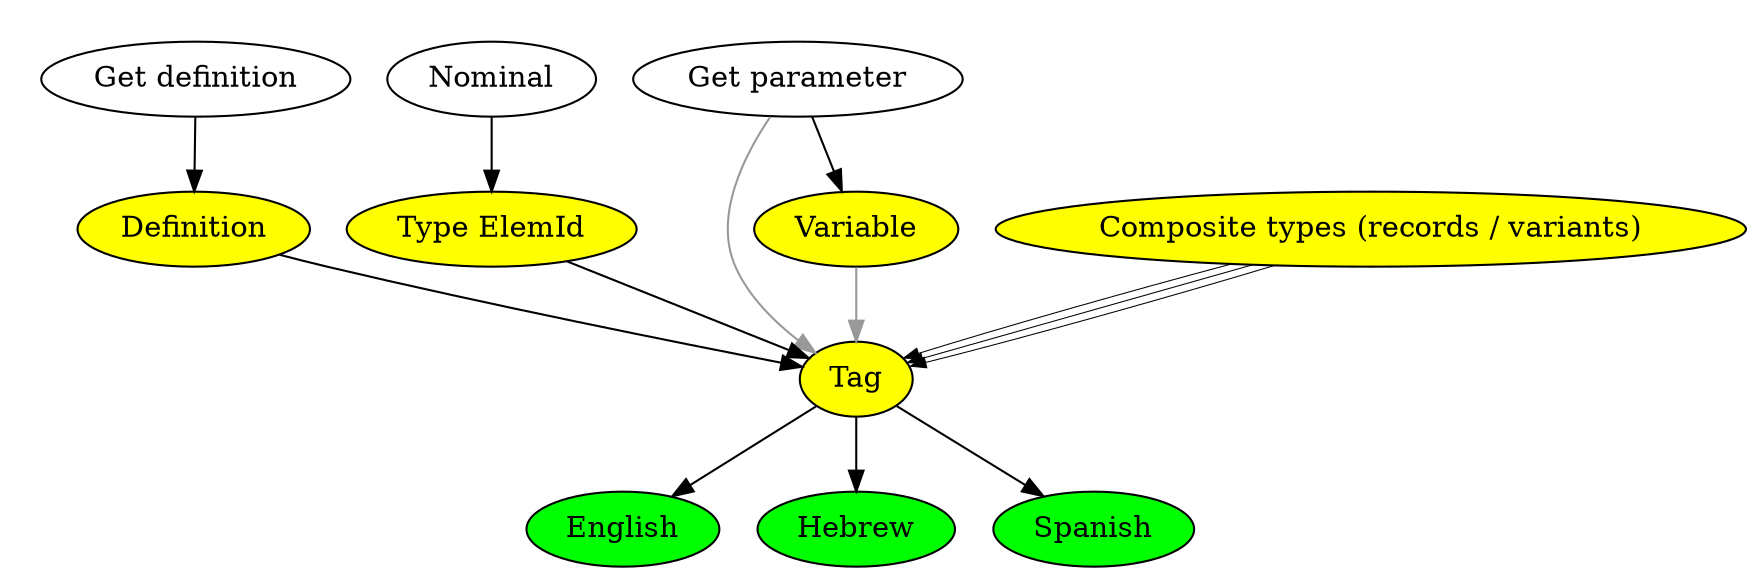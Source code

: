 digraph {
    subgraph cluster_getters {
        style="invis";
        GetDef;
        Nominal;
        GetParam;
    }
    GetDef                   [label="Get definition"];
    GetParam                 [label="Get parameter"];
    Nominal                  [label="Nominal"];
    Tag, Def, Var, Composites, TId [style=filled, fillcolor=yellow];
    TId                      [label="Type ElemId"];
    Def                      [label="Definition"];
    Var                      [label="Variable"];
    Composites               [label="Composite types (records / variants)"];
    English, Hebrew, Spanish [style=filled, fillcolor=green];
    Tag -> English, Spanish, Hebrew;
    Def, TId -> Tag;
    Composites -> Tag [penwidth=0.5, arrowsize=0.75];
    Composites -> Tag [penwidth=0.5, arrowsize=0.75];
    Composites -> Tag [penwidth=0.5, arrowsize=0.75];
    Var, GetParam -> Tag [color="#999999"];

    GetDef -> Def;
    GetParam -> Var;
    Nominal -> TId;
}